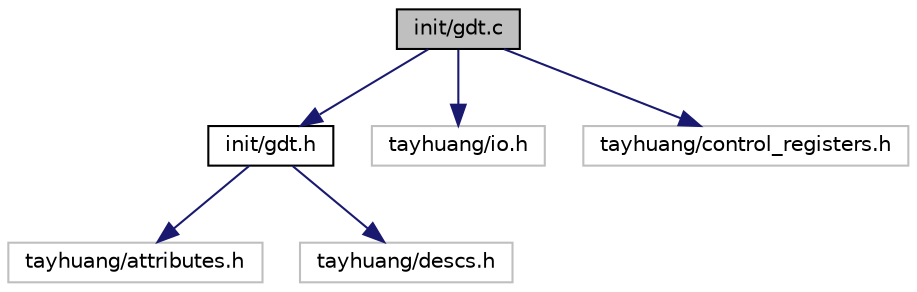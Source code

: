 digraph "init/gdt.c"
{
 // LATEX_PDF_SIZE
  edge [fontname="Helvetica",fontsize="10",labelfontname="Helvetica",labelfontsize="10"];
  node [fontname="Helvetica",fontsize="10",shape=record];
  Node1 [label="init/gdt.c",height=0.2,width=0.4,color="black", fillcolor="grey75", style="filled", fontcolor="black",tooltip="GDT"];
  Node1 -> Node2 [color="midnightblue",fontsize="10",style="solid",fontname="Helvetica"];
  Node2 [label="init/gdt.h",height=0.2,width=0.4,color="black", fillcolor="white", style="filled",URL="$gdt_8h.html",tooltip="GDT"];
  Node2 -> Node3 [color="midnightblue",fontsize="10",style="solid",fontname="Helvetica"];
  Node3 [label="tayhuang/attributes.h",height=0.2,width=0.4,color="grey75", fillcolor="white", style="filled",tooltip=" "];
  Node2 -> Node4 [color="midnightblue",fontsize="10",style="solid",fontname="Helvetica"];
  Node4 [label="tayhuang/descs.h",height=0.2,width=0.4,color="grey75", fillcolor="white", style="filled",tooltip=" "];
  Node1 -> Node5 [color="midnightblue",fontsize="10",style="solid",fontname="Helvetica"];
  Node5 [label="tayhuang/io.h",height=0.2,width=0.4,color="grey75", fillcolor="white", style="filled",tooltip=" "];
  Node1 -> Node6 [color="midnightblue",fontsize="10",style="solid",fontname="Helvetica"];
  Node6 [label="tayhuang/control_registers.h",height=0.2,width=0.4,color="grey75", fillcolor="white", style="filled",tooltip=" "];
}
